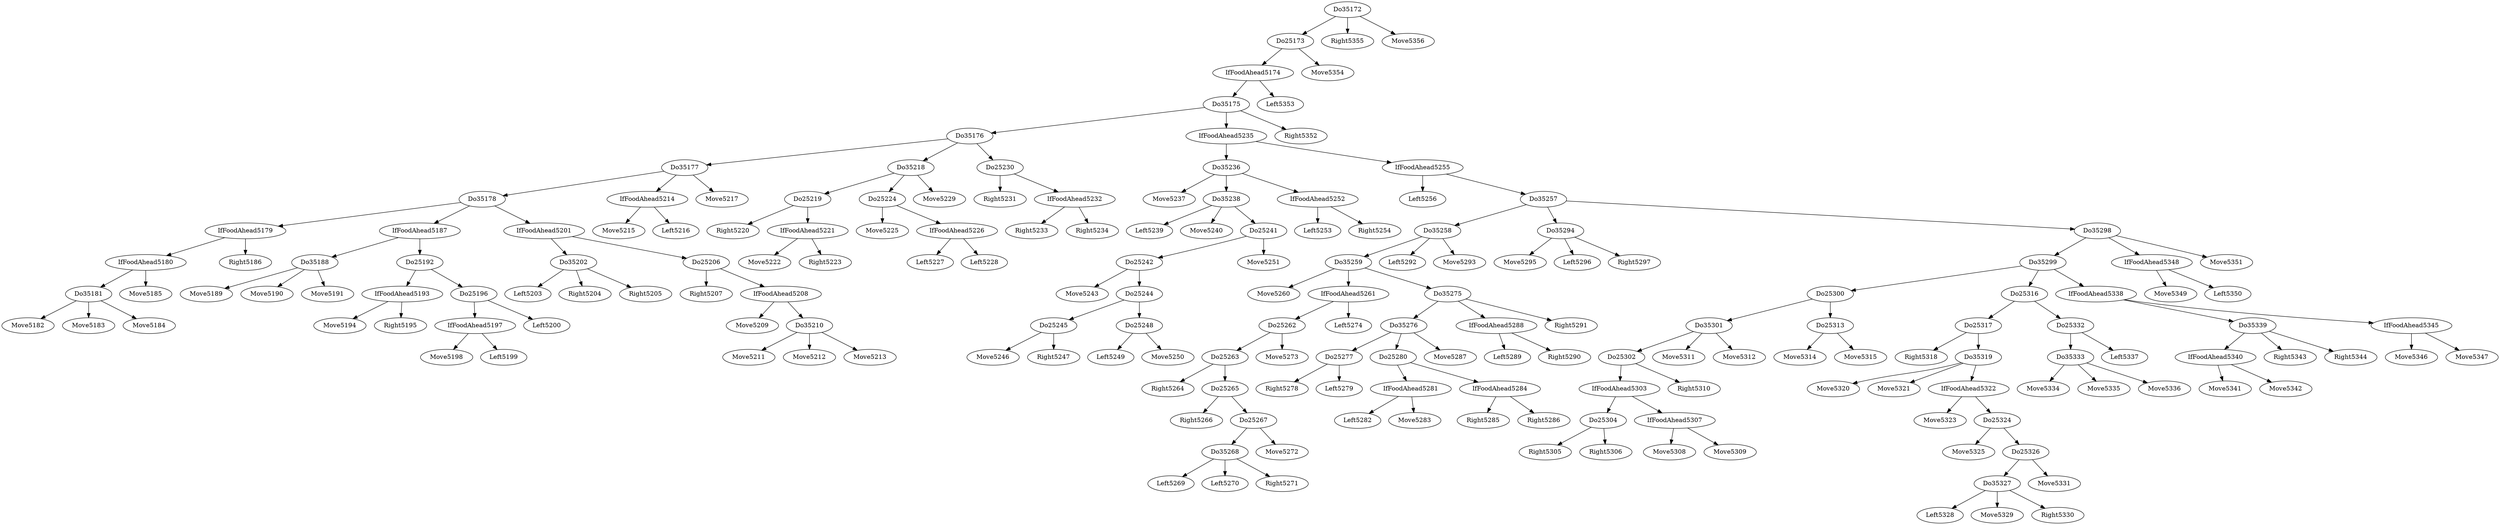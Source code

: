 digraph T {
	Do35181 -> Move5182
	Do35181 -> Move5183
	Do35181 -> Move5184
	IfFoodAhead5180 -> Do35181
	IfFoodAhead5180 -> Move5185
	IfFoodAhead5179 -> IfFoodAhead5180
	IfFoodAhead5179 -> Right5186
	Do35178 -> IfFoodAhead5179
	Do35188 -> Move5189
	Do35188 -> Move5190
	Do35188 -> Move5191
	IfFoodAhead5187 -> Do35188
	IfFoodAhead5193 -> Move5194
	IfFoodAhead5193 -> Right5195
	Do25192 -> IfFoodAhead5193
	IfFoodAhead5197 -> Move5198
	IfFoodAhead5197 -> Left5199
	Do25196 -> IfFoodAhead5197
	Do25196 -> Left5200
	Do25192 -> Do25196
	IfFoodAhead5187 -> Do25192
	Do35178 -> IfFoodAhead5187
	Do35202 -> Left5203
	Do35202 -> Right5204
	Do35202 -> Right5205
	IfFoodAhead5201 -> Do35202
	Do25206 -> Right5207
	IfFoodAhead5208 -> Move5209
	Do35210 -> Move5211
	Do35210 -> Move5212
	Do35210 -> Move5213
	IfFoodAhead5208 -> Do35210
	Do25206 -> IfFoodAhead5208
	IfFoodAhead5201 -> Do25206
	Do35178 -> IfFoodAhead5201
	Do35177 -> Do35178
	IfFoodAhead5214 -> Move5215
	IfFoodAhead5214 -> Left5216
	Do35177 -> IfFoodAhead5214
	Do35177 -> Move5217
	Do35176 -> Do35177
	Do25219 -> Right5220
	IfFoodAhead5221 -> Move5222
	IfFoodAhead5221 -> Right5223
	Do25219 -> IfFoodAhead5221
	Do35218 -> Do25219
	Do25224 -> Move5225
	IfFoodAhead5226 -> Left5227
	IfFoodAhead5226 -> Left5228
	Do25224 -> IfFoodAhead5226
	Do35218 -> Do25224
	Do35218 -> Move5229
	Do35176 -> Do35218
	Do25230 -> Right5231
	IfFoodAhead5232 -> Right5233
	IfFoodAhead5232 -> Right5234
	Do25230 -> IfFoodAhead5232
	Do35176 -> Do25230
	Do35175 -> Do35176
	Do35236 -> Move5237
	Do35238 -> Left5239
	Do35238 -> Move5240
	Do25242 -> Move5243
	Do25245 -> Move5246
	Do25245 -> Right5247
	Do25244 -> Do25245
	Do25248 -> Left5249
	Do25248 -> Move5250
	Do25244 -> Do25248
	Do25242 -> Do25244
	Do25241 -> Do25242
	Do25241 -> Move5251
	Do35238 -> Do25241
	Do35236 -> Do35238
	IfFoodAhead5252 -> Left5253
	IfFoodAhead5252 -> Right5254
	Do35236 -> IfFoodAhead5252
	IfFoodAhead5235 -> Do35236
	IfFoodAhead5255 -> Left5256
	Do35259 -> Move5260
	Do25263 -> Right5264
	Do25265 -> Right5266
	Do35268 -> Left5269
	Do35268 -> Left5270
	Do35268 -> Right5271
	Do25267 -> Do35268
	Do25267 -> Move5272
	Do25265 -> Do25267
	Do25263 -> Do25265
	Do25262 -> Do25263
	Do25262 -> Move5273
	IfFoodAhead5261 -> Do25262
	IfFoodAhead5261 -> Left5274
	Do35259 -> IfFoodAhead5261
	Do25277 -> Right5278
	Do25277 -> Left5279
	Do35276 -> Do25277
	IfFoodAhead5281 -> Left5282
	IfFoodAhead5281 -> Move5283
	Do25280 -> IfFoodAhead5281
	IfFoodAhead5284 -> Right5285
	IfFoodAhead5284 -> Right5286
	Do25280 -> IfFoodAhead5284
	Do35276 -> Do25280
	Do35276 -> Move5287
	Do35275 -> Do35276
	IfFoodAhead5288 -> Left5289
	IfFoodAhead5288 -> Right5290
	Do35275 -> IfFoodAhead5288
	Do35275 -> Right5291
	Do35259 -> Do35275
	Do35258 -> Do35259
	Do35258 -> Left5292
	Do35258 -> Move5293
	Do35257 -> Do35258
	Do35294 -> Move5295
	Do35294 -> Left5296
	Do35294 -> Right5297
	Do35257 -> Do35294
	Do25304 -> Right5305
	Do25304 -> Right5306
	IfFoodAhead5303 -> Do25304
	IfFoodAhead5307 -> Move5308
	IfFoodAhead5307 -> Move5309
	IfFoodAhead5303 -> IfFoodAhead5307
	Do25302 -> IfFoodAhead5303
	Do25302 -> Right5310
	Do35301 -> Do25302
	Do35301 -> Move5311
	Do35301 -> Move5312
	Do25300 -> Do35301
	Do25313 -> Move5314
	Do25313 -> Move5315
	Do25300 -> Do25313
	Do35299 -> Do25300
	Do25317 -> Right5318
	Do35319 -> Move5320
	Do35319 -> Move5321
	IfFoodAhead5322 -> Move5323
	Do25324 -> Move5325
	Do35327 -> Left5328
	Do35327 -> Move5329
	Do35327 -> Right5330
	Do25326 -> Do35327
	Do25326 -> Move5331
	Do25324 -> Do25326
	IfFoodAhead5322 -> Do25324
	Do35319 -> IfFoodAhead5322
	Do25317 -> Do35319
	Do25316 -> Do25317
	Do35333 -> Move5334
	Do35333 -> Move5335
	Do35333 -> Move5336
	Do25332 -> Do35333
	Do25332 -> Left5337
	Do25316 -> Do25332
	Do35299 -> Do25316
	IfFoodAhead5340 -> Move5341
	IfFoodAhead5340 -> Move5342
	Do35339 -> IfFoodAhead5340
	Do35339 -> Right5343
	Do35339 -> Right5344
	IfFoodAhead5338 -> Do35339
	IfFoodAhead5345 -> Move5346
	IfFoodAhead5345 -> Move5347
	IfFoodAhead5338 -> IfFoodAhead5345
	Do35299 -> IfFoodAhead5338
	Do35298 -> Do35299
	IfFoodAhead5348 -> Move5349
	IfFoodAhead5348 -> Left5350
	Do35298 -> IfFoodAhead5348
	Do35298 -> Move5351
	Do35257 -> Do35298
	IfFoodAhead5255 -> Do35257
	IfFoodAhead5235 -> IfFoodAhead5255
	Do35175 -> IfFoodAhead5235
	Do35175 -> Right5352
	IfFoodAhead5174 -> Do35175
	IfFoodAhead5174 -> Left5353
	Do25173 -> IfFoodAhead5174
	Do25173 -> Move5354
	Do35172 -> Do25173
	Do35172 -> Right5355
	Do35172 -> Move5356
}
